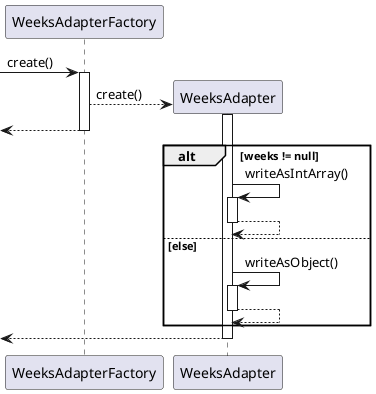 @startuml

[-> WeeksAdapterFactory : create()
activate WeeksAdapterFactory

WeeksAdapterFactory --> WeeksAdapter** : create()
activate WeeksAdapter

<-- WeeksAdapterFactory
deactivate WeeksAdapterFactory

alt weeks != null
    WeeksAdapter -> WeeksAdapter : writeAsIntArray()
    activate WeeksAdapter
    WeeksAdapter --> WeeksAdapter
    deactivate WeeksAdapter
else else
    WeeksAdapter -> WeeksAdapter : writeAsObject()
    activate WeeksAdapter
    WeeksAdapter --> WeeksAdapter
    deactivate WeeksAdapter
end

<-- WeeksAdapter
deactivate WeeksAdapter

@enduml
